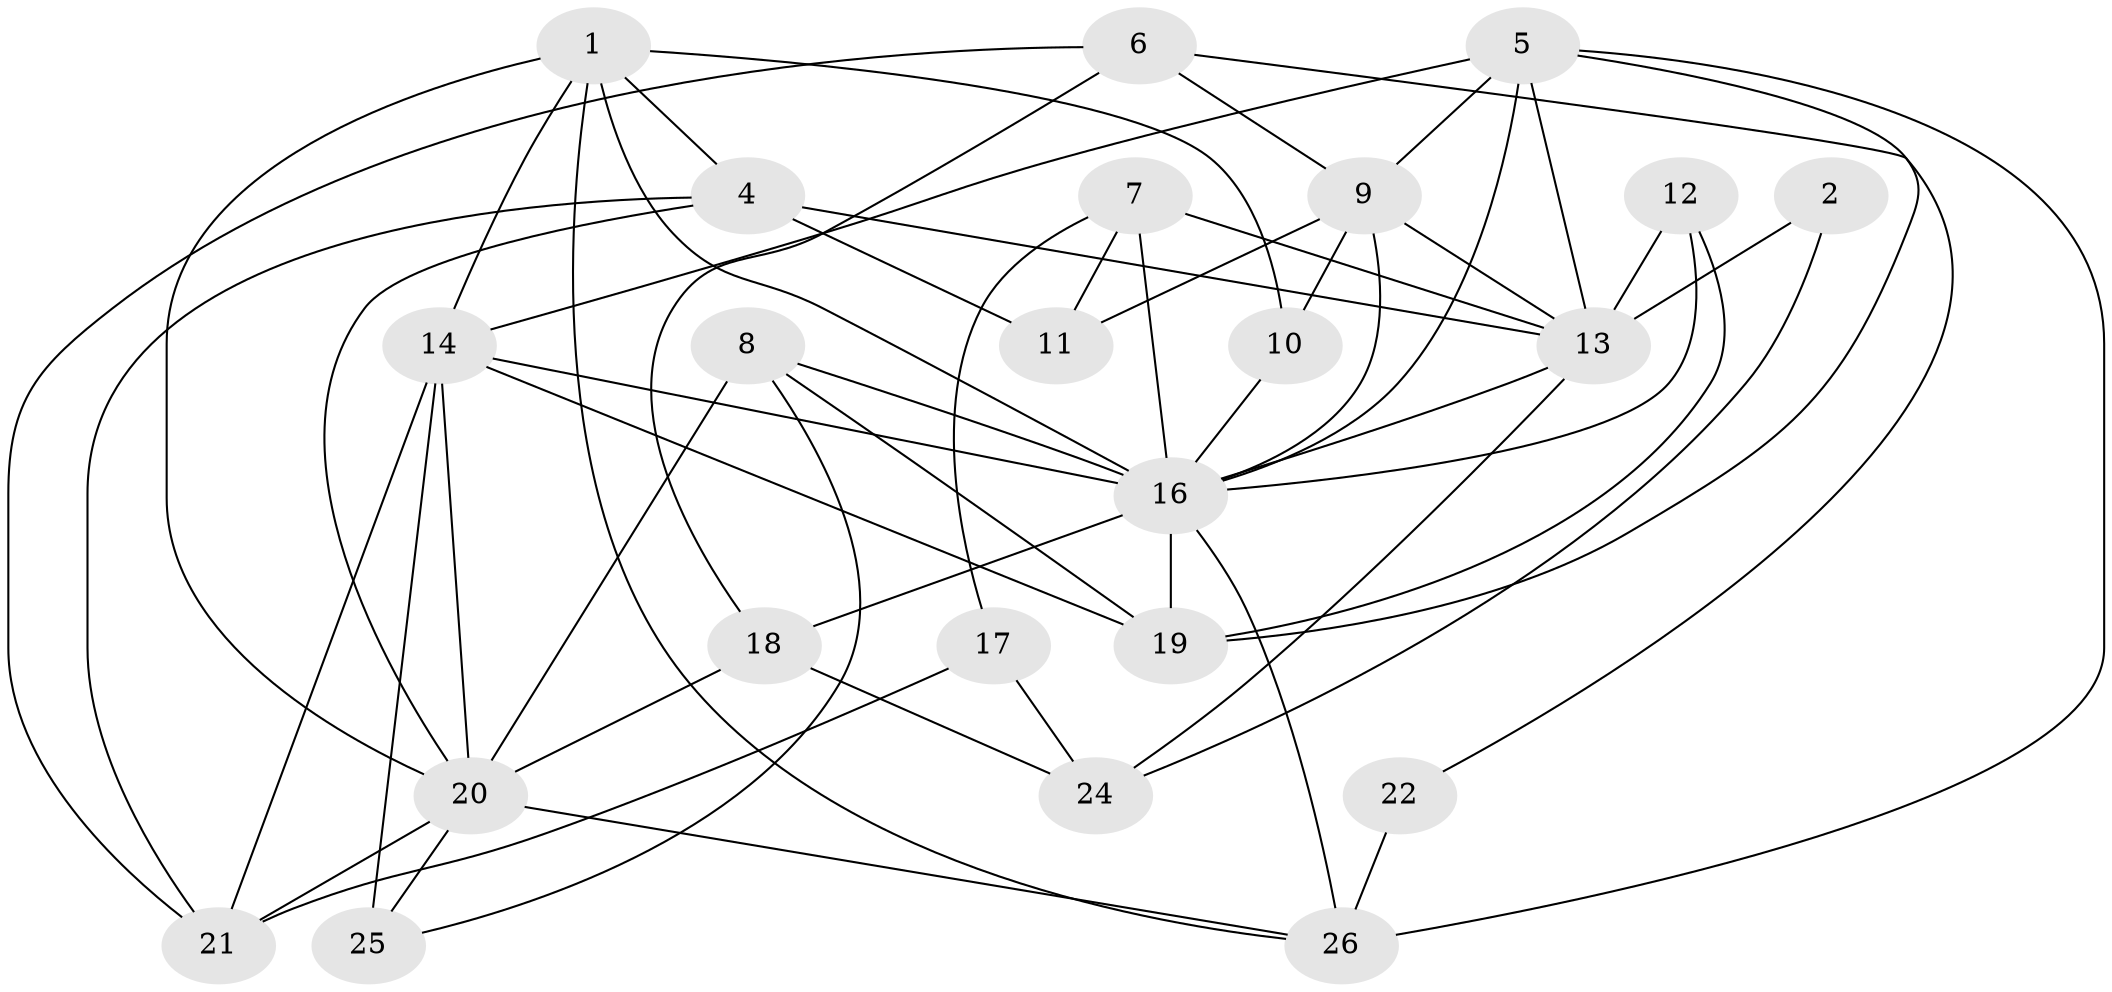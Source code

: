// original degree distribution, {4: 0.19047619047619047, 5: 0.15476190476190477, 6: 0.07142857142857142, 3: 0.17857142857142858, 1: 0.14285714285714285, 8: 0.011904761904761904, 2: 0.21428571428571427, 0: 0.03571428571428571}
// Generated by graph-tools (version 1.1) at 2025/35/03/04/25 23:35:47]
// undirected, 23 vertices, 56 edges
graph export_dot {
  node [color=gray90,style=filled];
  1;
  2;
  4;
  5;
  6;
  7;
  8;
  9;
  10;
  11;
  12;
  13;
  14;
  16;
  17;
  18;
  19;
  20;
  21;
  22;
  24;
  25;
  26;
  1 -- 4 [weight=1.0];
  1 -- 10 [weight=1.0];
  1 -- 14 [weight=1.0];
  1 -- 16 [weight=1.0];
  1 -- 20 [weight=1.0];
  1 -- 26 [weight=1.0];
  2 -- 13 [weight=1.0];
  2 -- 24 [weight=1.0];
  4 -- 11 [weight=1.0];
  4 -- 13 [weight=1.0];
  4 -- 20 [weight=1.0];
  4 -- 21 [weight=2.0];
  5 -- 9 [weight=1.0];
  5 -- 13 [weight=2.0];
  5 -- 14 [weight=1.0];
  5 -- 16 [weight=2.0];
  5 -- 19 [weight=1.0];
  5 -- 26 [weight=1.0];
  6 -- 9 [weight=1.0];
  6 -- 18 [weight=1.0];
  6 -- 21 [weight=1.0];
  6 -- 22 [weight=1.0];
  7 -- 11 [weight=1.0];
  7 -- 13 [weight=2.0];
  7 -- 16 [weight=3.0];
  7 -- 17 [weight=1.0];
  8 -- 16 [weight=1.0];
  8 -- 19 [weight=1.0];
  8 -- 20 [weight=1.0];
  8 -- 25 [weight=1.0];
  9 -- 10 [weight=1.0];
  9 -- 11 [weight=1.0];
  9 -- 13 [weight=2.0];
  9 -- 16 [weight=1.0];
  10 -- 16 [weight=1.0];
  12 -- 13 [weight=1.0];
  12 -- 16 [weight=1.0];
  12 -- 19 [weight=1.0];
  13 -- 16 [weight=2.0];
  13 -- 24 [weight=1.0];
  14 -- 16 [weight=2.0];
  14 -- 19 [weight=1.0];
  14 -- 20 [weight=2.0];
  14 -- 21 [weight=1.0];
  14 -- 25 [weight=3.0];
  16 -- 18 [weight=1.0];
  16 -- 19 [weight=3.0];
  16 -- 26 [weight=1.0];
  17 -- 21 [weight=1.0];
  17 -- 24 [weight=1.0];
  18 -- 20 [weight=1.0];
  18 -- 24 [weight=1.0];
  20 -- 21 [weight=2.0];
  20 -- 25 [weight=1.0];
  20 -- 26 [weight=1.0];
  22 -- 26 [weight=2.0];
}
